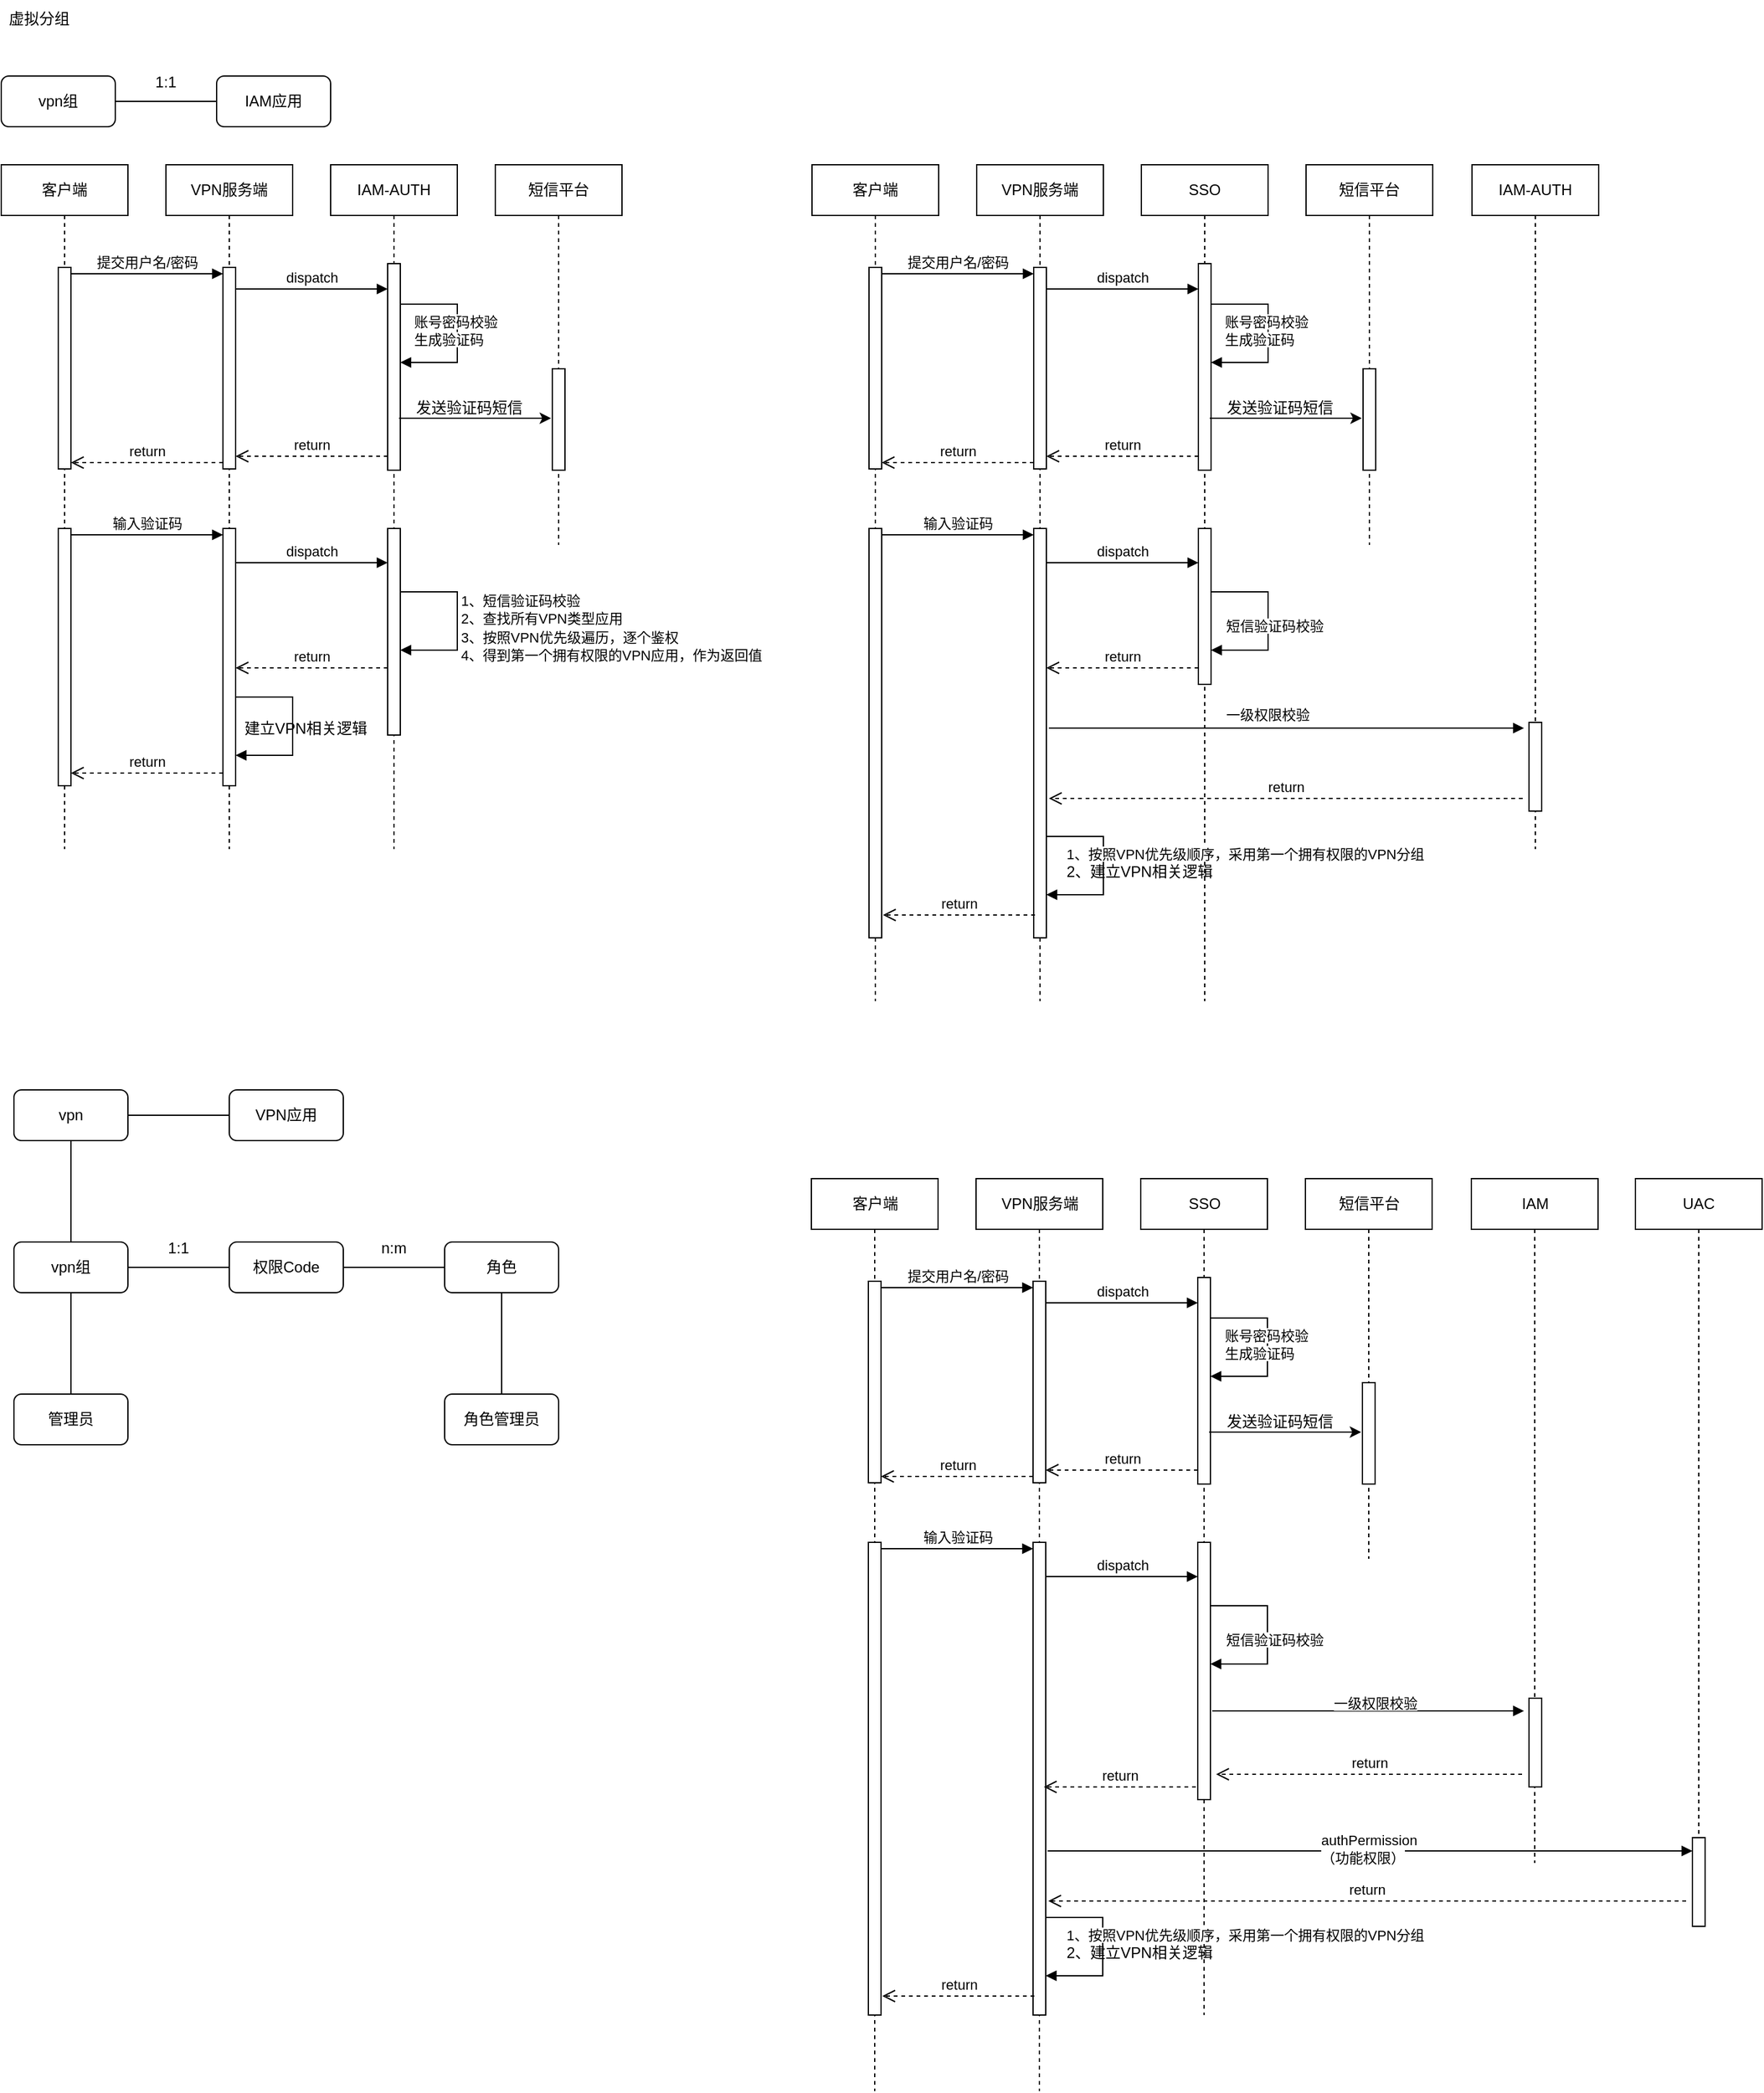 <mxfile version="24.8.9">
  <diagram name="Page-1" id="OuY2t-sL65_i3FM4xlRS">
    <mxGraphModel dx="1517" dy="2004" grid="1" gridSize="10" guides="1" tooltips="1" connect="1" arrows="1" fold="1" page="1" pageScale="1" pageWidth="827" pageHeight="1169" math="0" shadow="0">
      <root>
        <mxCell id="0" />
        <mxCell id="1" parent="0" />
        <mxCell id="-IJ2zPJmwYMM-XH0tkm4-10" value="" style="rounded=0;orthogonalLoop=1;jettySize=auto;html=1;endArrow=none;endFill=0;" edge="1" parent="1" source="-IJ2zPJmwYMM-XH0tkm4-8" target="-IJ2zPJmwYMM-XH0tkm4-9">
          <mxGeometry relative="1" as="geometry" />
        </mxCell>
        <mxCell id="-IJ2zPJmwYMM-XH0tkm4-235" value="" style="edgeStyle=orthogonalEdgeStyle;rounded=0;orthogonalLoop=1;jettySize=auto;html=1;endArrow=none;endFill=0;" edge="1" parent="1" source="-IJ2zPJmwYMM-XH0tkm4-8" target="-IJ2zPJmwYMM-XH0tkm4-234">
          <mxGeometry relative="1" as="geometry" />
        </mxCell>
        <mxCell id="-IJ2zPJmwYMM-XH0tkm4-250" value="" style="edgeStyle=orthogonalEdgeStyle;rounded=0;orthogonalLoop=1;jettySize=auto;html=1;endArrow=none;endFill=0;" edge="1" parent="1" source="-IJ2zPJmwYMM-XH0tkm4-8" target="-IJ2zPJmwYMM-XH0tkm4-249">
          <mxGeometry relative="1" as="geometry" />
        </mxCell>
        <mxCell id="-IJ2zPJmwYMM-XH0tkm4-8" value="vpn组" style="rounded=1;whiteSpace=wrap;html=1;" vertex="1" parent="1">
          <mxGeometry x="40" y="950" width="90" height="40" as="geometry" />
        </mxCell>
        <mxCell id="-IJ2zPJmwYMM-XH0tkm4-237" value="" style="edgeStyle=orthogonalEdgeStyle;rounded=0;orthogonalLoop=1;jettySize=auto;html=1;endArrow=none;endFill=0;" edge="1" parent="1" source="-IJ2zPJmwYMM-XH0tkm4-9" target="-IJ2zPJmwYMM-XH0tkm4-236">
          <mxGeometry relative="1" as="geometry" />
        </mxCell>
        <mxCell id="-IJ2zPJmwYMM-XH0tkm4-9" value="权限Code" style="rounded=1;whiteSpace=wrap;html=1;" vertex="1" parent="1">
          <mxGeometry x="210" y="950" width="90" height="40" as="geometry" />
        </mxCell>
        <mxCell id="-IJ2zPJmwYMM-XH0tkm4-49" value="客户端" style="shape=umlLifeline;perimeter=lifelinePerimeter;whiteSpace=wrap;html=1;container=1;dropTarget=0;collapsible=0;recursiveResize=0;outlineConnect=0;portConstraint=eastwest;newEdgeStyle={&quot;curved&quot;:0,&quot;rounded&quot;:0};" vertex="1" parent="1">
          <mxGeometry x="30" y="100" width="100" height="540" as="geometry" />
        </mxCell>
        <mxCell id="-IJ2zPJmwYMM-XH0tkm4-75" value="" style="html=1;points=[[0,0,0,0,5],[0,1,0,0,-5],[1,0,0,0,5],[1,1,0,0,-5]];perimeter=orthogonalPerimeter;outlineConnect=0;targetShapes=umlLifeline;portConstraint=eastwest;newEdgeStyle={&quot;curved&quot;:0,&quot;rounded&quot;:0};" vertex="1" parent="-IJ2zPJmwYMM-XH0tkm4-49">
          <mxGeometry x="45" y="81" width="10" height="159" as="geometry" />
        </mxCell>
        <mxCell id="-IJ2zPJmwYMM-XH0tkm4-101" value="" style="html=1;points=[[0,0,0,0,5],[0,1,0,0,-5],[1,0,0,0,5],[1,1,0,0,-5]];perimeter=orthogonalPerimeter;outlineConnect=0;targetShapes=umlLifeline;portConstraint=eastwest;newEdgeStyle={&quot;curved&quot;:0,&quot;rounded&quot;:0};" vertex="1" parent="-IJ2zPJmwYMM-XH0tkm4-49">
          <mxGeometry x="45" y="287" width="10" height="203" as="geometry" />
        </mxCell>
        <mxCell id="-IJ2zPJmwYMM-XH0tkm4-50" value="VPN服务端" style="shape=umlLifeline;perimeter=lifelinePerimeter;whiteSpace=wrap;html=1;container=1;dropTarget=0;collapsible=0;recursiveResize=0;outlineConnect=0;portConstraint=eastwest;newEdgeStyle={&quot;curved&quot;:0,&quot;rounded&quot;:0};" vertex="1" parent="1">
          <mxGeometry x="160" y="100" width="100" height="540" as="geometry" />
        </mxCell>
        <mxCell id="-IJ2zPJmwYMM-XH0tkm4-69" value="" style="html=1;points=[[0,0,0,0,5],[0,1,0,0,-5],[1,0,0,0,5],[1,1,0,0,-5]];perimeter=orthogonalPerimeter;outlineConnect=0;targetShapes=umlLifeline;portConstraint=eastwest;newEdgeStyle={&quot;curved&quot;:0,&quot;rounded&quot;:0};" vertex="1" parent="-IJ2zPJmwYMM-XH0tkm4-50">
          <mxGeometry x="45" y="81" width="10" height="159" as="geometry" />
        </mxCell>
        <mxCell id="-IJ2zPJmwYMM-XH0tkm4-102" value="" style="html=1;points=[[0,0,0,0,5],[0,1,0,0,-5],[1,0,0,0,5],[1,1,0,0,-5]];perimeter=orthogonalPerimeter;outlineConnect=0;targetShapes=umlLifeline;portConstraint=eastwest;newEdgeStyle={&quot;curved&quot;:0,&quot;rounded&quot;:0};" vertex="1" parent="-IJ2zPJmwYMM-XH0tkm4-50">
          <mxGeometry x="45" y="287" width="10" height="203" as="geometry" />
        </mxCell>
        <mxCell id="-IJ2zPJmwYMM-XH0tkm4-51" value="IAM-AUTH" style="shape=umlLifeline;perimeter=lifelinePerimeter;whiteSpace=wrap;html=1;container=1;dropTarget=0;collapsible=0;recursiveResize=0;outlineConnect=0;portConstraint=eastwest;newEdgeStyle={&quot;curved&quot;:0,&quot;rounded&quot;:0};" vertex="1" parent="1">
          <mxGeometry x="290" y="100" width="100" height="540" as="geometry" />
        </mxCell>
        <mxCell id="-IJ2zPJmwYMM-XH0tkm4-72" value="" style="html=1;points=[[0,0,0,0,5],[0,1,0,0,-5],[1,0,0,0,5],[1,1,0,0,-5]];perimeter=orthogonalPerimeter;outlineConnect=0;targetShapes=umlLifeline;portConstraint=eastwest;newEdgeStyle={&quot;curved&quot;:0,&quot;rounded&quot;:0};" vertex="1" parent="-IJ2zPJmwYMM-XH0tkm4-51">
          <mxGeometry x="45" y="81" width="10" height="80" as="geometry" />
        </mxCell>
        <mxCell id="-IJ2zPJmwYMM-XH0tkm4-95" value="" style="html=1;align=left;spacingLeft=2;endArrow=block;rounded=0;edgeStyle=orthogonalEdgeStyle;curved=0;rounded=0;" edge="1" target="-IJ2zPJmwYMM-XH0tkm4-72" parent="-IJ2zPJmwYMM-XH0tkm4-51" source="-IJ2zPJmwYMM-XH0tkm4-72">
          <mxGeometry relative="1" as="geometry">
            <mxPoint x="70" y="80" as="sourcePoint" />
            <Array as="points">
              <mxPoint x="100" y="110" />
              <mxPoint x="100" y="156" />
            </Array>
            <mxPoint x="75" y="110" as="targetPoint" />
          </mxGeometry>
        </mxCell>
        <mxCell id="-IJ2zPJmwYMM-XH0tkm4-97" value="" style="html=1;points=[[0,0,0,0,5],[0,1,0,0,-5],[1,0,0,0,5],[1,1,0,0,-5]];perimeter=orthogonalPerimeter;outlineConnect=0;targetShapes=umlLifeline;portConstraint=eastwest;newEdgeStyle={&quot;curved&quot;:0,&quot;rounded&quot;:0};" vertex="1" parent="-IJ2zPJmwYMM-XH0tkm4-51">
          <mxGeometry x="45" y="161" width="10" height="80" as="geometry" />
        </mxCell>
        <mxCell id="-IJ2zPJmwYMM-XH0tkm4-103" value="" style="html=1;points=[[0,0,0,0,5],[0,1,0,0,-5],[1,0,0,0,5],[1,1,0,0,-5]];perimeter=orthogonalPerimeter;outlineConnect=0;targetShapes=umlLifeline;portConstraint=eastwest;newEdgeStyle={&quot;curved&quot;:0,&quot;rounded&quot;:0};" vertex="1" parent="-IJ2zPJmwYMM-XH0tkm4-51">
          <mxGeometry x="45" y="287" width="10" height="80" as="geometry" />
        </mxCell>
        <mxCell id="-IJ2zPJmwYMM-XH0tkm4-105" value="" style="html=1;points=[[0,0,0,0,5],[0,1,0,0,-5],[1,0,0,0,5],[1,1,0,0,-5]];perimeter=orthogonalPerimeter;outlineConnect=0;targetShapes=umlLifeline;portConstraint=eastwest;newEdgeStyle={&quot;curved&quot;:0,&quot;rounded&quot;:0};" vertex="1" parent="-IJ2zPJmwYMM-XH0tkm4-51">
          <mxGeometry x="45" y="367" width="10" height="80" as="geometry" />
        </mxCell>
        <mxCell id="-IJ2zPJmwYMM-XH0tkm4-115" value="" style="html=1;points=[[0,0,0,0,5],[0,1,0,0,-5],[1,0,0,0,5],[1,1,0,0,-5]];perimeter=orthogonalPerimeter;outlineConnect=0;targetShapes=umlLifeline;portConstraint=eastwest;newEdgeStyle={&quot;curved&quot;:0,&quot;rounded&quot;:0};" vertex="1" parent="-IJ2zPJmwYMM-XH0tkm4-51">
          <mxGeometry x="45" y="287" width="10" height="163" as="geometry" />
        </mxCell>
        <mxCell id="-IJ2zPJmwYMM-XH0tkm4-116" value="" style="html=1;points=[[0,0,0,0,5],[0,1,0,0,-5],[1,0,0,0,5],[1,1,0,0,-5]];perimeter=orthogonalPerimeter;outlineConnect=0;targetShapes=umlLifeline;portConstraint=eastwest;newEdgeStyle={&quot;curved&quot;:0,&quot;rounded&quot;:0};" vertex="1" parent="-IJ2zPJmwYMM-XH0tkm4-51">
          <mxGeometry x="45" y="78" width="10" height="163" as="geometry" />
        </mxCell>
        <mxCell id="-IJ2zPJmwYMM-XH0tkm4-73" value="dispatch" style="html=1;verticalAlign=bottom;endArrow=block;curved=0;rounded=0;entryX=0;entryY=0;entryDx=0;entryDy=5;exitX=1;exitY=0;exitDx=0;exitDy=5;exitPerimeter=0;" edge="1" parent="1">
          <mxGeometry relative="1" as="geometry">
            <mxPoint x="215" y="198" as="sourcePoint" />
            <mxPoint x="335" y="198" as="targetPoint" />
          </mxGeometry>
        </mxCell>
        <mxCell id="-IJ2zPJmwYMM-XH0tkm4-74" value="return" style="html=1;verticalAlign=bottom;endArrow=open;dashed=1;endSize=8;curved=0;rounded=0;exitX=0;exitY=1;exitDx=0;exitDy=-5;" edge="1" parent="1">
          <mxGeometry relative="1" as="geometry">
            <mxPoint x="215" y="330" as="targetPoint" />
            <mxPoint x="335" y="330" as="sourcePoint" />
          </mxGeometry>
        </mxCell>
        <mxCell id="-IJ2zPJmwYMM-XH0tkm4-70" value="提交用户名/密码" style="html=1;verticalAlign=bottom;endArrow=block;curved=0;rounded=0;entryX=0;entryY=0;entryDx=0;entryDy=5;" edge="1" target="-IJ2zPJmwYMM-XH0tkm4-69" parent="1" source="-IJ2zPJmwYMM-XH0tkm4-75">
          <mxGeometry relative="1" as="geometry">
            <mxPoint x="140" y="186" as="sourcePoint" />
          </mxGeometry>
        </mxCell>
        <mxCell id="-IJ2zPJmwYMM-XH0tkm4-71" value="return" style="html=1;verticalAlign=bottom;endArrow=open;dashed=1;endSize=8;curved=0;rounded=0;exitX=0;exitY=1;exitDx=0;exitDy=-5;entryX=1;entryY=1;entryDx=0;entryDy=-5;entryPerimeter=0;" edge="1" source="-IJ2zPJmwYMM-XH0tkm4-69" parent="1" target="-IJ2zPJmwYMM-XH0tkm4-75">
          <mxGeometry relative="1" as="geometry">
            <mxPoint x="140" y="256" as="targetPoint" />
          </mxGeometry>
        </mxCell>
        <mxCell id="-IJ2zPJmwYMM-XH0tkm4-91" value="短信平台" style="shape=umlLifeline;perimeter=lifelinePerimeter;whiteSpace=wrap;html=1;container=1;dropTarget=0;collapsible=0;recursiveResize=0;outlineConnect=0;portConstraint=eastwest;newEdgeStyle={&quot;curved&quot;:0,&quot;rounded&quot;:0};" vertex="1" parent="1">
          <mxGeometry x="420" y="100" width="100" height="300" as="geometry" />
        </mxCell>
        <mxCell id="-IJ2zPJmwYMM-XH0tkm4-92" value="" style="html=1;points=[[0,0,0,0,5],[0,1,0,0,-5],[1,0,0,0,5],[1,1,0,0,-5]];perimeter=orthogonalPerimeter;outlineConnect=0;targetShapes=umlLifeline;portConstraint=eastwest;newEdgeStyle={&quot;curved&quot;:0,&quot;rounded&quot;:0};" vertex="1" parent="-IJ2zPJmwYMM-XH0tkm4-91">
          <mxGeometry x="45" y="161" width="10" height="80" as="geometry" />
        </mxCell>
        <mxCell id="-IJ2zPJmwYMM-XH0tkm4-96" value="&lt;span style=&quot;color: rgb(0, 0, 0); font-family: Helvetica; font-size: 11px; font-style: normal; font-variant-ligatures: normal; font-variant-caps: normal; font-weight: 400; letter-spacing: normal; orphans: 2; text-align: left; text-indent: 0px; text-transform: none; widows: 2; word-spacing: 0px; -webkit-text-stroke-width: 0px; white-space: nowrap; background-color: rgb(255, 255, 255); text-decoration-thickness: initial; text-decoration-style: initial; text-decoration-color: initial; display: inline !important; float: none;&quot;&gt;账号密码校验&lt;br&gt;生成验证码&lt;/span&gt;" style="text;whiteSpace=wrap;html=1;" vertex="1" parent="1">
          <mxGeometry x="354" y="210" width="100" height="40" as="geometry" />
        </mxCell>
        <mxCell id="-IJ2zPJmwYMM-XH0tkm4-98" style="edgeStyle=orthogonalEdgeStyle;rounded=0;orthogonalLoop=1;jettySize=auto;html=1;curved=0;" edge="1" parent="1">
          <mxGeometry relative="1" as="geometry">
            <mxPoint x="344" y="300" as="sourcePoint" />
            <mxPoint x="464" y="300" as="targetPoint" />
          </mxGeometry>
        </mxCell>
        <mxCell id="-IJ2zPJmwYMM-XH0tkm4-99" value="发送验证码短信" style="text;html=1;align=center;verticalAlign=middle;resizable=0;points=[];autosize=1;strokeColor=none;fillColor=none;" vertex="1" parent="1">
          <mxGeometry x="344" y="277" width="110" height="30" as="geometry" />
        </mxCell>
        <mxCell id="-IJ2zPJmwYMM-XH0tkm4-106" value="dispatch" style="html=1;verticalAlign=bottom;endArrow=block;curved=0;rounded=0;entryX=0;entryY=0;entryDx=0;entryDy=5;exitX=1;exitY=0;exitDx=0;exitDy=5;exitPerimeter=0;" edge="1" parent="1">
          <mxGeometry relative="1" as="geometry">
            <mxPoint x="215" y="414" as="sourcePoint" />
            <mxPoint x="335" y="414" as="targetPoint" />
          </mxGeometry>
        </mxCell>
        <mxCell id="-IJ2zPJmwYMM-XH0tkm4-107" value="return" style="html=1;verticalAlign=bottom;endArrow=open;dashed=1;endSize=8;curved=0;rounded=0;exitX=0;exitY=1;exitDx=0;exitDy=-5;" edge="1" parent="1">
          <mxGeometry relative="1" as="geometry">
            <mxPoint x="215" y="497" as="targetPoint" />
            <mxPoint x="335" y="497" as="sourcePoint" />
          </mxGeometry>
        </mxCell>
        <mxCell id="-IJ2zPJmwYMM-XH0tkm4-108" value="输入验证码" style="html=1;verticalAlign=bottom;endArrow=block;curved=0;rounded=0;entryX=0;entryY=0;entryDx=0;entryDy=5;" edge="1" parent="1" source="-IJ2zPJmwYMM-XH0tkm4-101" target="-IJ2zPJmwYMM-XH0tkm4-102">
          <mxGeometry relative="1" as="geometry">
            <mxPoint x="145" y="402" as="sourcePoint" />
            <mxPoint as="offset" />
          </mxGeometry>
        </mxCell>
        <mxCell id="-IJ2zPJmwYMM-XH0tkm4-109" value="return" style="html=1;verticalAlign=bottom;endArrow=open;dashed=1;endSize=8;curved=0;rounded=0;exitX=0;exitY=1;exitDx=0;exitDy=-5;entryX=1;entryY=1;entryDx=0;entryDy=-5;entryPerimeter=0;" edge="1" parent="1">
          <mxGeometry relative="1" as="geometry">
            <mxPoint x="85" y="580" as="targetPoint" />
            <mxPoint x="205" y="580.0" as="sourcePoint" />
          </mxGeometry>
        </mxCell>
        <mxCell id="-IJ2zPJmwYMM-XH0tkm4-110" value="" style="html=1;align=left;spacingLeft=2;endArrow=block;rounded=0;edgeStyle=orthogonalEdgeStyle;curved=0;rounded=0;" edge="1" parent="1">
          <mxGeometry relative="1" as="geometry">
            <mxPoint x="345" y="437" as="sourcePoint" />
            <Array as="points">
              <mxPoint x="390" y="437" />
              <mxPoint x="390" y="483" />
            </Array>
            <mxPoint x="345" y="483" as="targetPoint" />
          </mxGeometry>
        </mxCell>
        <mxCell id="-IJ2zPJmwYMM-XH0tkm4-111" value="&lt;span style=&quot;font-size: 11px; text-wrap-mode: nowrap; background-color: rgb(255, 255, 255);&quot;&gt;1、短信验证码校验&lt;br&gt;2、查找所有VPN类型应用&lt;br&gt;3、按照VPN优先级遍历，逐个鉴权&lt;br&gt;4、得到第一个拥有权限的VPN应用，作为返回值&lt;/span&gt;" style="text;whiteSpace=wrap;html=1;" vertex="1" parent="1">
          <mxGeometry x="391" y="430" width="249" height="70" as="geometry" />
        </mxCell>
        <mxCell id="-IJ2zPJmwYMM-XH0tkm4-112" value="" style="html=1;align=left;spacingLeft=2;endArrow=block;rounded=0;edgeStyle=orthogonalEdgeStyle;curved=0;rounded=0;" edge="1" parent="1">
          <mxGeometry relative="1" as="geometry">
            <mxPoint x="215" y="520" as="sourcePoint" />
            <Array as="points">
              <mxPoint x="260" y="520" />
              <mxPoint x="260" y="566" />
            </Array>
            <mxPoint x="215" y="566" as="targetPoint" />
          </mxGeometry>
        </mxCell>
        <mxCell id="-IJ2zPJmwYMM-XH0tkm4-113" value="建立VPN相关逻辑" style="text;html=1;align=center;verticalAlign=middle;resizable=0;points=[];autosize=1;strokeColor=none;fillColor=none;" vertex="1" parent="1">
          <mxGeometry x="210" y="530" width="120" height="30" as="geometry" />
        </mxCell>
        <mxCell id="-IJ2zPJmwYMM-XH0tkm4-121" value="" style="edgeStyle=orthogonalEdgeStyle;rounded=0;orthogonalLoop=1;jettySize=auto;html=1;endArrow=none;endFill=0;" edge="1" parent="1" source="-IJ2zPJmwYMM-XH0tkm4-119" target="-IJ2zPJmwYMM-XH0tkm4-120">
          <mxGeometry relative="1" as="geometry" />
        </mxCell>
        <mxCell id="-IJ2zPJmwYMM-XH0tkm4-119" value="vpn组" style="rounded=1;whiteSpace=wrap;html=1;" vertex="1" parent="1">
          <mxGeometry x="30" y="30" width="90" height="40" as="geometry" />
        </mxCell>
        <mxCell id="-IJ2zPJmwYMM-XH0tkm4-120" value="IAM应用" style="rounded=1;whiteSpace=wrap;html=1;" vertex="1" parent="1">
          <mxGeometry x="200" y="30" width="90" height="40" as="geometry" />
        </mxCell>
        <mxCell id="-IJ2zPJmwYMM-XH0tkm4-122" value="1:1" style="text;html=1;align=center;verticalAlign=middle;whiteSpace=wrap;rounded=0;" vertex="1" parent="1">
          <mxGeometry x="130" y="20" width="60" height="30" as="geometry" />
        </mxCell>
        <mxCell id="-IJ2zPJmwYMM-XH0tkm4-154" value="客户端" style="shape=umlLifeline;perimeter=lifelinePerimeter;whiteSpace=wrap;html=1;container=1;dropTarget=0;collapsible=0;recursiveResize=0;outlineConnect=0;portConstraint=eastwest;newEdgeStyle={&quot;curved&quot;:0,&quot;rounded&quot;:0};" vertex="1" parent="1">
          <mxGeometry x="670" y="100" width="100" height="660" as="geometry" />
        </mxCell>
        <mxCell id="-IJ2zPJmwYMM-XH0tkm4-155" value="" style="html=1;points=[[0,0,0,0,5],[0,1,0,0,-5],[1,0,0,0,5],[1,1,0,0,-5]];perimeter=orthogonalPerimeter;outlineConnect=0;targetShapes=umlLifeline;portConstraint=eastwest;newEdgeStyle={&quot;curved&quot;:0,&quot;rounded&quot;:0};" vertex="1" parent="-IJ2zPJmwYMM-XH0tkm4-154">
          <mxGeometry x="45" y="81" width="10" height="159" as="geometry" />
        </mxCell>
        <mxCell id="-IJ2zPJmwYMM-XH0tkm4-156" value="" style="html=1;points=[[0,0,0,0,5],[0,1,0,0,-5],[1,0,0,0,5],[1,1,0,0,-5]];perimeter=orthogonalPerimeter;outlineConnect=0;targetShapes=umlLifeline;portConstraint=eastwest;newEdgeStyle={&quot;curved&quot;:0,&quot;rounded&quot;:0};" vertex="1" parent="-IJ2zPJmwYMM-XH0tkm4-154">
          <mxGeometry x="45" y="287" width="10" height="323" as="geometry" />
        </mxCell>
        <mxCell id="-IJ2zPJmwYMM-XH0tkm4-157" value="VPN服务端" style="shape=umlLifeline;perimeter=lifelinePerimeter;whiteSpace=wrap;html=1;container=1;dropTarget=0;collapsible=0;recursiveResize=0;outlineConnect=0;portConstraint=eastwest;newEdgeStyle={&quot;curved&quot;:0,&quot;rounded&quot;:0};" vertex="1" parent="1">
          <mxGeometry x="800" y="100" width="100" height="660" as="geometry" />
        </mxCell>
        <mxCell id="-IJ2zPJmwYMM-XH0tkm4-158" value="" style="html=1;points=[[0,0,0,0,5],[0,1,0,0,-5],[1,0,0,0,5],[1,1,0,0,-5]];perimeter=orthogonalPerimeter;outlineConnect=0;targetShapes=umlLifeline;portConstraint=eastwest;newEdgeStyle={&quot;curved&quot;:0,&quot;rounded&quot;:0};" vertex="1" parent="-IJ2zPJmwYMM-XH0tkm4-157">
          <mxGeometry x="45" y="81" width="10" height="159" as="geometry" />
        </mxCell>
        <mxCell id="-IJ2zPJmwYMM-XH0tkm4-159" value="" style="html=1;points=[[0,0,0,0,5],[0,1,0,0,-5],[1,0,0,0,5],[1,1,0,0,-5]];perimeter=orthogonalPerimeter;outlineConnect=0;targetShapes=umlLifeline;portConstraint=eastwest;newEdgeStyle={&quot;curved&quot;:0,&quot;rounded&quot;:0};" vertex="1" parent="-IJ2zPJmwYMM-XH0tkm4-157">
          <mxGeometry x="45" y="287" width="10" height="323" as="geometry" />
        </mxCell>
        <mxCell id="-IJ2zPJmwYMM-XH0tkm4-160" value="SSO" style="shape=umlLifeline;perimeter=lifelinePerimeter;whiteSpace=wrap;html=1;container=1;dropTarget=0;collapsible=0;recursiveResize=0;outlineConnect=0;portConstraint=eastwest;newEdgeStyle={&quot;curved&quot;:0,&quot;rounded&quot;:0};" vertex="1" parent="1">
          <mxGeometry x="930" y="100" width="100" height="660" as="geometry" />
        </mxCell>
        <mxCell id="-IJ2zPJmwYMM-XH0tkm4-161" value="" style="html=1;points=[[0,0,0,0,5],[0,1,0,0,-5],[1,0,0,0,5],[1,1,0,0,-5]];perimeter=orthogonalPerimeter;outlineConnect=0;targetShapes=umlLifeline;portConstraint=eastwest;newEdgeStyle={&quot;curved&quot;:0,&quot;rounded&quot;:0};" vertex="1" parent="-IJ2zPJmwYMM-XH0tkm4-160">
          <mxGeometry x="45" y="81" width="10" height="80" as="geometry" />
        </mxCell>
        <mxCell id="-IJ2zPJmwYMM-XH0tkm4-162" value="" style="html=1;align=left;spacingLeft=2;endArrow=block;rounded=0;edgeStyle=orthogonalEdgeStyle;curved=0;rounded=0;" edge="1" parent="-IJ2zPJmwYMM-XH0tkm4-160" source="-IJ2zPJmwYMM-XH0tkm4-161" target="-IJ2zPJmwYMM-XH0tkm4-161">
          <mxGeometry relative="1" as="geometry">
            <mxPoint x="70" y="80" as="sourcePoint" />
            <Array as="points">
              <mxPoint x="100" y="110" />
              <mxPoint x="100" y="156" />
            </Array>
            <mxPoint x="75" y="110" as="targetPoint" />
          </mxGeometry>
        </mxCell>
        <mxCell id="-IJ2zPJmwYMM-XH0tkm4-163" value="" style="html=1;points=[[0,0,0,0,5],[0,1,0,0,-5],[1,0,0,0,5],[1,1,0,0,-5]];perimeter=orthogonalPerimeter;outlineConnect=0;targetShapes=umlLifeline;portConstraint=eastwest;newEdgeStyle={&quot;curved&quot;:0,&quot;rounded&quot;:0};" vertex="1" parent="-IJ2zPJmwYMM-XH0tkm4-160">
          <mxGeometry x="45" y="161" width="10" height="80" as="geometry" />
        </mxCell>
        <mxCell id="-IJ2zPJmwYMM-XH0tkm4-164" value="" style="html=1;points=[[0,0,0,0,5],[0,1,0,0,-5],[1,0,0,0,5],[1,1,0,0,-5]];perimeter=orthogonalPerimeter;outlineConnect=0;targetShapes=umlLifeline;portConstraint=eastwest;newEdgeStyle={&quot;curved&quot;:0,&quot;rounded&quot;:0};" vertex="1" parent="-IJ2zPJmwYMM-XH0tkm4-160">
          <mxGeometry x="45" y="287" width="10" height="80" as="geometry" />
        </mxCell>
        <mxCell id="-IJ2zPJmwYMM-XH0tkm4-166" value="" style="html=1;points=[[0,0,0,0,5],[0,1,0,0,-5],[1,0,0,0,5],[1,1,0,0,-5]];perimeter=orthogonalPerimeter;outlineConnect=0;targetShapes=umlLifeline;portConstraint=eastwest;newEdgeStyle={&quot;curved&quot;:0,&quot;rounded&quot;:0};" vertex="1" parent="-IJ2zPJmwYMM-XH0tkm4-160">
          <mxGeometry x="45" y="287" width="10" height="123" as="geometry" />
        </mxCell>
        <mxCell id="-IJ2zPJmwYMM-XH0tkm4-167" value="" style="html=1;points=[[0,0,0,0,5],[0,1,0,0,-5],[1,0,0,0,5],[1,1,0,0,-5]];perimeter=orthogonalPerimeter;outlineConnect=0;targetShapes=umlLifeline;portConstraint=eastwest;newEdgeStyle={&quot;curved&quot;:0,&quot;rounded&quot;:0};" vertex="1" parent="-IJ2zPJmwYMM-XH0tkm4-160">
          <mxGeometry x="45" y="78" width="10" height="163" as="geometry" />
        </mxCell>
        <mxCell id="-IJ2zPJmwYMM-XH0tkm4-168" value="dispatch" style="html=1;verticalAlign=bottom;endArrow=block;curved=0;rounded=0;entryX=0;entryY=0;entryDx=0;entryDy=5;exitX=1;exitY=0;exitDx=0;exitDy=5;exitPerimeter=0;" edge="1" parent="1">
          <mxGeometry relative="1" as="geometry">
            <mxPoint x="855" y="198" as="sourcePoint" />
            <mxPoint x="975" y="198" as="targetPoint" />
          </mxGeometry>
        </mxCell>
        <mxCell id="-IJ2zPJmwYMM-XH0tkm4-169" value="return" style="html=1;verticalAlign=bottom;endArrow=open;dashed=1;endSize=8;curved=0;rounded=0;exitX=0;exitY=1;exitDx=0;exitDy=-5;" edge="1" parent="1">
          <mxGeometry relative="1" as="geometry">
            <mxPoint x="855" y="330" as="targetPoint" />
            <mxPoint x="975" y="330" as="sourcePoint" />
          </mxGeometry>
        </mxCell>
        <mxCell id="-IJ2zPJmwYMM-XH0tkm4-170" value="提交用户名/密码" style="html=1;verticalAlign=bottom;endArrow=block;curved=0;rounded=0;entryX=0;entryY=0;entryDx=0;entryDy=5;" edge="1" parent="1" source="-IJ2zPJmwYMM-XH0tkm4-155" target="-IJ2zPJmwYMM-XH0tkm4-158">
          <mxGeometry relative="1" as="geometry">
            <mxPoint x="780" y="186" as="sourcePoint" />
          </mxGeometry>
        </mxCell>
        <mxCell id="-IJ2zPJmwYMM-XH0tkm4-171" value="return" style="html=1;verticalAlign=bottom;endArrow=open;dashed=1;endSize=8;curved=0;rounded=0;exitX=0;exitY=1;exitDx=0;exitDy=-5;entryX=1;entryY=1;entryDx=0;entryDy=-5;entryPerimeter=0;" edge="1" parent="1" source="-IJ2zPJmwYMM-XH0tkm4-158" target="-IJ2zPJmwYMM-XH0tkm4-155">
          <mxGeometry relative="1" as="geometry">
            <mxPoint x="780" y="256" as="targetPoint" />
          </mxGeometry>
        </mxCell>
        <mxCell id="-IJ2zPJmwYMM-XH0tkm4-172" value="短信平台" style="shape=umlLifeline;perimeter=lifelinePerimeter;whiteSpace=wrap;html=1;container=1;dropTarget=0;collapsible=0;recursiveResize=0;outlineConnect=0;portConstraint=eastwest;newEdgeStyle={&quot;curved&quot;:0,&quot;rounded&quot;:0};" vertex="1" parent="1">
          <mxGeometry x="1060" y="100" width="100" height="300" as="geometry" />
        </mxCell>
        <mxCell id="-IJ2zPJmwYMM-XH0tkm4-173" value="" style="html=1;points=[[0,0,0,0,5],[0,1,0,0,-5],[1,0,0,0,5],[1,1,0,0,-5]];perimeter=orthogonalPerimeter;outlineConnect=0;targetShapes=umlLifeline;portConstraint=eastwest;newEdgeStyle={&quot;curved&quot;:0,&quot;rounded&quot;:0};" vertex="1" parent="-IJ2zPJmwYMM-XH0tkm4-172">
          <mxGeometry x="45" y="161" width="10" height="80" as="geometry" />
        </mxCell>
        <mxCell id="-IJ2zPJmwYMM-XH0tkm4-174" value="&lt;span style=&quot;color: rgb(0, 0, 0); font-family: Helvetica; font-size: 11px; font-style: normal; font-variant-ligatures: normal; font-variant-caps: normal; font-weight: 400; letter-spacing: normal; orphans: 2; text-align: left; text-indent: 0px; text-transform: none; widows: 2; word-spacing: 0px; -webkit-text-stroke-width: 0px; white-space: nowrap; background-color: rgb(255, 255, 255); text-decoration-thickness: initial; text-decoration-style: initial; text-decoration-color: initial; display: inline !important; float: none;&quot;&gt;账号密码校验&lt;br&gt;生成验证码&lt;/span&gt;" style="text;whiteSpace=wrap;html=1;" vertex="1" parent="1">
          <mxGeometry x="994" y="210" width="100" height="40" as="geometry" />
        </mxCell>
        <mxCell id="-IJ2zPJmwYMM-XH0tkm4-175" style="edgeStyle=orthogonalEdgeStyle;rounded=0;orthogonalLoop=1;jettySize=auto;html=1;curved=0;" edge="1" parent="1">
          <mxGeometry relative="1" as="geometry">
            <mxPoint x="984" y="300" as="sourcePoint" />
            <mxPoint x="1104" y="300" as="targetPoint" />
          </mxGeometry>
        </mxCell>
        <mxCell id="-IJ2zPJmwYMM-XH0tkm4-176" value="发送验证码短信" style="text;html=1;align=center;verticalAlign=middle;resizable=0;points=[];autosize=1;strokeColor=none;fillColor=none;" vertex="1" parent="1">
          <mxGeometry x="984" y="277" width="110" height="30" as="geometry" />
        </mxCell>
        <mxCell id="-IJ2zPJmwYMM-XH0tkm4-177" value="dispatch" style="html=1;verticalAlign=bottom;endArrow=block;curved=0;rounded=0;entryX=0;entryY=0;entryDx=0;entryDy=5;exitX=1;exitY=0;exitDx=0;exitDy=5;exitPerimeter=0;" edge="1" parent="1">
          <mxGeometry relative="1" as="geometry">
            <mxPoint x="855" y="414" as="sourcePoint" />
            <mxPoint x="975" y="414" as="targetPoint" />
          </mxGeometry>
        </mxCell>
        <mxCell id="-IJ2zPJmwYMM-XH0tkm4-178" value="return" style="html=1;verticalAlign=bottom;endArrow=open;dashed=1;endSize=8;curved=0;rounded=0;exitX=0;exitY=1;exitDx=0;exitDy=-5;" edge="1" parent="1">
          <mxGeometry relative="1" as="geometry">
            <mxPoint x="855" y="497" as="targetPoint" />
            <mxPoint x="975" y="497" as="sourcePoint" />
          </mxGeometry>
        </mxCell>
        <mxCell id="-IJ2zPJmwYMM-XH0tkm4-179" value="输入验证码" style="html=1;verticalAlign=bottom;endArrow=block;curved=0;rounded=0;entryX=0;entryY=0;entryDx=0;entryDy=5;" edge="1" parent="1" source="-IJ2zPJmwYMM-XH0tkm4-156" target="-IJ2zPJmwYMM-XH0tkm4-159">
          <mxGeometry relative="1" as="geometry">
            <mxPoint x="785" y="402" as="sourcePoint" />
            <mxPoint as="offset" />
          </mxGeometry>
        </mxCell>
        <mxCell id="-IJ2zPJmwYMM-XH0tkm4-180" value="return" style="html=1;verticalAlign=bottom;endArrow=open;dashed=1;endSize=8;curved=0;rounded=0;exitX=0;exitY=1;exitDx=0;exitDy=-5;entryX=1;entryY=1;entryDx=0;entryDy=-5;entryPerimeter=0;" edge="1" parent="1">
          <mxGeometry relative="1" as="geometry">
            <mxPoint x="726" y="692" as="targetPoint" />
            <mxPoint x="846" y="692.0" as="sourcePoint" />
          </mxGeometry>
        </mxCell>
        <mxCell id="-IJ2zPJmwYMM-XH0tkm4-181" value="" style="html=1;align=left;spacingLeft=2;endArrow=block;rounded=0;edgeStyle=orthogonalEdgeStyle;curved=0;rounded=0;" edge="1" parent="1">
          <mxGeometry relative="1" as="geometry">
            <mxPoint x="985" y="437" as="sourcePoint" />
            <Array as="points">
              <mxPoint x="1030" y="437" />
              <mxPoint x="1030" y="483" />
            </Array>
            <mxPoint x="985" y="483" as="targetPoint" />
          </mxGeometry>
        </mxCell>
        <mxCell id="-IJ2zPJmwYMM-XH0tkm4-182" value="&lt;span style=&quot;font-size: 11px; text-wrap-mode: nowrap; background-color: rgb(255, 255, 255);&quot;&gt;短信验证码校验&lt;/span&gt;" style="text;whiteSpace=wrap;html=1;" vertex="1" parent="1">
          <mxGeometry x="995" y="450" width="99" height="40" as="geometry" />
        </mxCell>
        <mxCell id="-IJ2zPJmwYMM-XH0tkm4-183" value="" style="html=1;align=left;spacingLeft=2;endArrow=block;rounded=0;edgeStyle=orthogonalEdgeStyle;curved=0;rounded=0;" edge="1" parent="1">
          <mxGeometry relative="1" as="geometry">
            <mxPoint x="857" y="544.5" as="sourcePoint" />
            <Array as="points">
              <mxPoint x="1082" y="544.5" />
              <mxPoint x="1082" y="544.5" />
            </Array>
            <mxPoint x="1232" y="544.5" as="targetPoint" />
          </mxGeometry>
        </mxCell>
        <mxCell id="-IJ2zPJmwYMM-XH0tkm4-185" value="虚拟分组" style="text;html=1;align=center;verticalAlign=middle;whiteSpace=wrap;rounded=0;" vertex="1" parent="1">
          <mxGeometry x="30" y="-30" width="60" height="30" as="geometry" />
        </mxCell>
        <mxCell id="-IJ2zPJmwYMM-XH0tkm4-186" value="IAM-AUTH" style="shape=umlLifeline;perimeter=lifelinePerimeter;whiteSpace=wrap;html=1;container=1;dropTarget=0;collapsible=0;recursiveResize=0;outlineConnect=0;portConstraint=eastwest;newEdgeStyle={&quot;curved&quot;:0,&quot;rounded&quot;:0};" vertex="1" parent="1">
          <mxGeometry x="1191" y="100" width="100" height="540" as="geometry" />
        </mxCell>
        <mxCell id="-IJ2zPJmwYMM-XH0tkm4-190" value="" style="html=1;points=[[0,0,0,0,5],[0,1,0,0,-5],[1,0,0,0,5],[1,1,0,0,-5]];perimeter=orthogonalPerimeter;outlineConnect=0;targetShapes=umlLifeline;portConstraint=eastwest;newEdgeStyle={&quot;curved&quot;:0,&quot;rounded&quot;:0};" vertex="1" parent="-IJ2zPJmwYMM-XH0tkm4-186">
          <mxGeometry x="45" y="440" width="10" height="70" as="geometry" />
        </mxCell>
        <mxCell id="-IJ2zPJmwYMM-XH0tkm4-194" value="return" style="html=1;verticalAlign=bottom;endArrow=open;dashed=1;endSize=8;curved=0;rounded=0;" edge="1" parent="1">
          <mxGeometry relative="1" as="geometry">
            <mxPoint x="857" y="600" as="targetPoint" />
            <mxPoint x="1231" y="600" as="sourcePoint" />
          </mxGeometry>
        </mxCell>
        <mxCell id="-IJ2zPJmwYMM-XH0tkm4-195" value="&lt;span style=&quot;font-size: 11px; text-wrap-mode: nowrap; background-color: rgb(255, 255, 255);&quot;&gt;一级权限校验&lt;/span&gt;" style="text;whiteSpace=wrap;html=1;" vertex="1" parent="1">
          <mxGeometry x="995" y="520" width="99" height="40" as="geometry" />
        </mxCell>
        <mxCell id="-IJ2zPJmwYMM-XH0tkm4-196" value="" style="html=1;align=left;spacingLeft=2;endArrow=block;rounded=0;edgeStyle=orthogonalEdgeStyle;curved=0;rounded=0;" edge="1" parent="1">
          <mxGeometry relative="1" as="geometry">
            <mxPoint x="855" y="630" as="sourcePoint" />
            <Array as="points">
              <mxPoint x="900" y="630" />
              <mxPoint x="900" y="676" />
            </Array>
            <mxPoint x="855" y="676" as="targetPoint" />
          </mxGeometry>
        </mxCell>
        <mxCell id="-IJ2zPJmwYMM-XH0tkm4-197" value="&lt;span style=&quot;color: rgb(0, 0, 0); font-family: Helvetica; font-size: 11px; font-style: normal; font-variant-ligatures: normal; font-variant-caps: normal; font-weight: 400; letter-spacing: normal; orphans: 2; text-align: left; text-indent: 0px; text-transform: none; widows: 2; word-spacing: 0px; -webkit-text-stroke-width: 0px; white-space: nowrap; background-color: rgb(255, 255, 255); text-decoration-thickness: initial; text-decoration-style: initial; text-decoration-color: initial; display: inline !important; float: none;&quot;&gt;1、按照VPN优先级顺序，采用&lt;/span&gt;&lt;span style=&quot;font-size: 11px; text-wrap-mode: nowrap; background-color: rgb(255, 255, 255);&quot;&gt;第一个拥有权限的VPN分组&lt;br&gt;&lt;/span&gt;&lt;span style=&quot;text-align: center; text-wrap-mode: nowrap;&quot;&gt;2、建立VPN相关逻辑&lt;/span&gt;&lt;span style=&quot;font-size: 11px; text-wrap-mode: nowrap; background-color: rgb(255, 255, 255);&quot;&gt;&lt;/span&gt;" style="text;whiteSpace=wrap;html=1;" vertex="1" parent="1">
          <mxGeometry x="869" y="630" width="291" height="40" as="geometry" />
        </mxCell>
        <mxCell id="-IJ2zPJmwYMM-XH0tkm4-198" value="客户端" style="shape=umlLifeline;perimeter=lifelinePerimeter;whiteSpace=wrap;html=1;container=1;dropTarget=0;collapsible=0;recursiveResize=0;outlineConnect=0;portConstraint=eastwest;newEdgeStyle={&quot;curved&quot;:0,&quot;rounded&quot;:0};" vertex="1" parent="1">
          <mxGeometry x="669.5" y="900" width="100" height="720" as="geometry" />
        </mxCell>
        <mxCell id="-IJ2zPJmwYMM-XH0tkm4-199" value="" style="html=1;points=[[0,0,0,0,5],[0,1,0,0,-5],[1,0,0,0,5],[1,1,0,0,-5]];perimeter=orthogonalPerimeter;outlineConnect=0;targetShapes=umlLifeline;portConstraint=eastwest;newEdgeStyle={&quot;curved&quot;:0,&quot;rounded&quot;:0};" vertex="1" parent="-IJ2zPJmwYMM-XH0tkm4-198">
          <mxGeometry x="45" y="81" width="10" height="159" as="geometry" />
        </mxCell>
        <mxCell id="-IJ2zPJmwYMM-XH0tkm4-200" value="" style="html=1;points=[[0,0,0,0,5],[0,1,0,0,-5],[1,0,0,0,5],[1,1,0,0,-5]];perimeter=orthogonalPerimeter;outlineConnect=0;targetShapes=umlLifeline;portConstraint=eastwest;newEdgeStyle={&quot;curved&quot;:0,&quot;rounded&quot;:0};" vertex="1" parent="-IJ2zPJmwYMM-XH0tkm4-198">
          <mxGeometry x="45" y="287" width="10" height="373" as="geometry" />
        </mxCell>
        <mxCell id="-IJ2zPJmwYMM-XH0tkm4-201" value="VPN服务端" style="shape=umlLifeline;perimeter=lifelinePerimeter;whiteSpace=wrap;html=1;container=1;dropTarget=0;collapsible=0;recursiveResize=0;outlineConnect=0;portConstraint=eastwest;newEdgeStyle={&quot;curved&quot;:0,&quot;rounded&quot;:0};" vertex="1" parent="1">
          <mxGeometry x="799.5" y="900" width="100" height="720" as="geometry" />
        </mxCell>
        <mxCell id="-IJ2zPJmwYMM-XH0tkm4-202" value="" style="html=1;points=[[0,0,0,0,5],[0,1,0,0,-5],[1,0,0,0,5],[1,1,0,0,-5]];perimeter=orthogonalPerimeter;outlineConnect=0;targetShapes=umlLifeline;portConstraint=eastwest;newEdgeStyle={&quot;curved&quot;:0,&quot;rounded&quot;:0};" vertex="1" parent="-IJ2zPJmwYMM-XH0tkm4-201">
          <mxGeometry x="45" y="81" width="10" height="159" as="geometry" />
        </mxCell>
        <mxCell id="-IJ2zPJmwYMM-XH0tkm4-203" value="" style="html=1;points=[[0,0,0,0,5],[0,1,0,0,-5],[1,0,0,0,5],[1,1,0,0,-5]];perimeter=orthogonalPerimeter;outlineConnect=0;targetShapes=umlLifeline;portConstraint=eastwest;newEdgeStyle={&quot;curved&quot;:0,&quot;rounded&quot;:0};" vertex="1" parent="-IJ2zPJmwYMM-XH0tkm4-201">
          <mxGeometry x="45" y="287" width="10" height="373" as="geometry" />
        </mxCell>
        <mxCell id="-IJ2zPJmwYMM-XH0tkm4-204" value="SSO" style="shape=umlLifeline;perimeter=lifelinePerimeter;whiteSpace=wrap;html=1;container=1;dropTarget=0;collapsible=0;recursiveResize=0;outlineConnect=0;portConstraint=eastwest;newEdgeStyle={&quot;curved&quot;:0,&quot;rounded&quot;:0};" vertex="1" parent="1">
          <mxGeometry x="929.5" y="900" width="100" height="660" as="geometry" />
        </mxCell>
        <mxCell id="-IJ2zPJmwYMM-XH0tkm4-205" value="" style="html=1;points=[[0,0,0,0,5],[0,1,0,0,-5],[1,0,0,0,5],[1,1,0,0,-5]];perimeter=orthogonalPerimeter;outlineConnect=0;targetShapes=umlLifeline;portConstraint=eastwest;newEdgeStyle={&quot;curved&quot;:0,&quot;rounded&quot;:0};" vertex="1" parent="-IJ2zPJmwYMM-XH0tkm4-204">
          <mxGeometry x="45" y="81" width="10" height="80" as="geometry" />
        </mxCell>
        <mxCell id="-IJ2zPJmwYMM-XH0tkm4-206" value="" style="html=1;align=left;spacingLeft=2;endArrow=block;rounded=0;edgeStyle=orthogonalEdgeStyle;curved=0;rounded=0;" edge="1" parent="-IJ2zPJmwYMM-XH0tkm4-204" source="-IJ2zPJmwYMM-XH0tkm4-205" target="-IJ2zPJmwYMM-XH0tkm4-205">
          <mxGeometry relative="1" as="geometry">
            <mxPoint x="70" y="80" as="sourcePoint" />
            <Array as="points">
              <mxPoint x="100" y="110" />
              <mxPoint x="100" y="156" />
            </Array>
            <mxPoint x="75" y="110" as="targetPoint" />
          </mxGeometry>
        </mxCell>
        <mxCell id="-IJ2zPJmwYMM-XH0tkm4-207" value="" style="html=1;points=[[0,0,0,0,5],[0,1,0,0,-5],[1,0,0,0,5],[1,1,0,0,-5]];perimeter=orthogonalPerimeter;outlineConnect=0;targetShapes=umlLifeline;portConstraint=eastwest;newEdgeStyle={&quot;curved&quot;:0,&quot;rounded&quot;:0};" vertex="1" parent="-IJ2zPJmwYMM-XH0tkm4-204">
          <mxGeometry x="45" y="161" width="10" height="80" as="geometry" />
        </mxCell>
        <mxCell id="-IJ2zPJmwYMM-XH0tkm4-208" value="" style="html=1;points=[[0,0,0,0,5],[0,1,0,0,-5],[1,0,0,0,5],[1,1,0,0,-5]];perimeter=orthogonalPerimeter;outlineConnect=0;targetShapes=umlLifeline;portConstraint=eastwest;newEdgeStyle={&quot;curved&quot;:0,&quot;rounded&quot;:0};" vertex="1" parent="-IJ2zPJmwYMM-XH0tkm4-204">
          <mxGeometry x="45" y="287" width="10" height="80" as="geometry" />
        </mxCell>
        <mxCell id="-IJ2zPJmwYMM-XH0tkm4-209" value="" style="html=1;points=[[0,0,0,0,5],[0,1,0,0,-5],[1,0,0,0,5],[1,1,0,0,-5]];perimeter=orthogonalPerimeter;outlineConnect=0;targetShapes=umlLifeline;portConstraint=eastwest;newEdgeStyle={&quot;curved&quot;:0,&quot;rounded&quot;:0};" vertex="1" parent="-IJ2zPJmwYMM-XH0tkm4-204">
          <mxGeometry x="45" y="287" width="10" height="203" as="geometry" />
        </mxCell>
        <mxCell id="-IJ2zPJmwYMM-XH0tkm4-210" value="" style="html=1;points=[[0,0,0,0,5],[0,1,0,0,-5],[1,0,0,0,5],[1,1,0,0,-5]];perimeter=orthogonalPerimeter;outlineConnect=0;targetShapes=umlLifeline;portConstraint=eastwest;newEdgeStyle={&quot;curved&quot;:0,&quot;rounded&quot;:0};" vertex="1" parent="-IJ2zPJmwYMM-XH0tkm4-204">
          <mxGeometry x="45" y="78" width="10" height="163" as="geometry" />
        </mxCell>
        <mxCell id="-IJ2zPJmwYMM-XH0tkm4-211" value="dispatch" style="html=1;verticalAlign=bottom;endArrow=block;curved=0;rounded=0;entryX=0;entryY=0;entryDx=0;entryDy=5;exitX=1;exitY=0;exitDx=0;exitDy=5;exitPerimeter=0;" edge="1" parent="1">
          <mxGeometry relative="1" as="geometry">
            <mxPoint x="854.5" y="998" as="sourcePoint" />
            <mxPoint x="974.5" y="998" as="targetPoint" />
          </mxGeometry>
        </mxCell>
        <mxCell id="-IJ2zPJmwYMM-XH0tkm4-212" value="return" style="html=1;verticalAlign=bottom;endArrow=open;dashed=1;endSize=8;curved=0;rounded=0;exitX=0;exitY=1;exitDx=0;exitDy=-5;" edge="1" parent="1">
          <mxGeometry relative="1" as="geometry">
            <mxPoint x="854.5" y="1130" as="targetPoint" />
            <mxPoint x="974.5" y="1130" as="sourcePoint" />
          </mxGeometry>
        </mxCell>
        <mxCell id="-IJ2zPJmwYMM-XH0tkm4-213" value="提交用户名/密码" style="html=1;verticalAlign=bottom;endArrow=block;curved=0;rounded=0;entryX=0;entryY=0;entryDx=0;entryDy=5;" edge="1" parent="1" source="-IJ2zPJmwYMM-XH0tkm4-199" target="-IJ2zPJmwYMM-XH0tkm4-202">
          <mxGeometry relative="1" as="geometry">
            <mxPoint x="779.5" y="986" as="sourcePoint" />
          </mxGeometry>
        </mxCell>
        <mxCell id="-IJ2zPJmwYMM-XH0tkm4-214" value="return" style="html=1;verticalAlign=bottom;endArrow=open;dashed=1;endSize=8;curved=0;rounded=0;exitX=0;exitY=1;exitDx=0;exitDy=-5;entryX=1;entryY=1;entryDx=0;entryDy=-5;entryPerimeter=0;" edge="1" parent="1" source="-IJ2zPJmwYMM-XH0tkm4-202" target="-IJ2zPJmwYMM-XH0tkm4-199">
          <mxGeometry relative="1" as="geometry">
            <mxPoint x="779.5" y="1056" as="targetPoint" />
          </mxGeometry>
        </mxCell>
        <mxCell id="-IJ2zPJmwYMM-XH0tkm4-215" value="短信平台" style="shape=umlLifeline;perimeter=lifelinePerimeter;whiteSpace=wrap;html=1;container=1;dropTarget=0;collapsible=0;recursiveResize=0;outlineConnect=0;portConstraint=eastwest;newEdgeStyle={&quot;curved&quot;:0,&quot;rounded&quot;:0};" vertex="1" parent="1">
          <mxGeometry x="1059.5" y="900" width="100" height="300" as="geometry" />
        </mxCell>
        <mxCell id="-IJ2zPJmwYMM-XH0tkm4-216" value="" style="html=1;points=[[0,0,0,0,5],[0,1,0,0,-5],[1,0,0,0,5],[1,1,0,0,-5]];perimeter=orthogonalPerimeter;outlineConnect=0;targetShapes=umlLifeline;portConstraint=eastwest;newEdgeStyle={&quot;curved&quot;:0,&quot;rounded&quot;:0};" vertex="1" parent="-IJ2zPJmwYMM-XH0tkm4-215">
          <mxGeometry x="45" y="161" width="10" height="80" as="geometry" />
        </mxCell>
        <mxCell id="-IJ2zPJmwYMM-XH0tkm4-217" value="&lt;span style=&quot;color: rgb(0, 0, 0); font-family: Helvetica; font-size: 11px; font-style: normal; font-variant-ligatures: normal; font-variant-caps: normal; font-weight: 400; letter-spacing: normal; orphans: 2; text-align: left; text-indent: 0px; text-transform: none; widows: 2; word-spacing: 0px; -webkit-text-stroke-width: 0px; white-space: nowrap; background-color: rgb(255, 255, 255); text-decoration-thickness: initial; text-decoration-style: initial; text-decoration-color: initial; display: inline !important; float: none;&quot;&gt;账号密码校验&lt;br&gt;生成验证码&lt;/span&gt;" style="text;whiteSpace=wrap;html=1;" vertex="1" parent="1">
          <mxGeometry x="993.5" y="1010" width="100" height="40" as="geometry" />
        </mxCell>
        <mxCell id="-IJ2zPJmwYMM-XH0tkm4-218" style="edgeStyle=orthogonalEdgeStyle;rounded=0;orthogonalLoop=1;jettySize=auto;html=1;curved=0;" edge="1" parent="1">
          <mxGeometry relative="1" as="geometry">
            <mxPoint x="983.5" y="1100" as="sourcePoint" />
            <mxPoint x="1103.5" y="1100" as="targetPoint" />
          </mxGeometry>
        </mxCell>
        <mxCell id="-IJ2zPJmwYMM-XH0tkm4-219" value="发送验证码短信" style="text;html=1;align=center;verticalAlign=middle;resizable=0;points=[];autosize=1;strokeColor=none;fillColor=none;" vertex="1" parent="1">
          <mxGeometry x="983.5" y="1077" width="110" height="30" as="geometry" />
        </mxCell>
        <mxCell id="-IJ2zPJmwYMM-XH0tkm4-220" value="dispatch" style="html=1;verticalAlign=bottom;endArrow=block;curved=0;rounded=0;entryX=0;entryY=0;entryDx=0;entryDy=5;exitX=1;exitY=0;exitDx=0;exitDy=5;exitPerimeter=0;" edge="1" parent="1">
          <mxGeometry relative="1" as="geometry">
            <mxPoint x="854.5" y="1214" as="sourcePoint" />
            <mxPoint x="974.5" y="1214" as="targetPoint" />
          </mxGeometry>
        </mxCell>
        <mxCell id="-IJ2zPJmwYMM-XH0tkm4-221" value="return" style="html=1;verticalAlign=bottom;endArrow=open;dashed=1;endSize=8;curved=0;rounded=0;exitX=0;exitY=1;exitDx=0;exitDy=-5;" edge="1" parent="1">
          <mxGeometry relative="1" as="geometry">
            <mxPoint x="853" y="1380" as="targetPoint" />
            <mxPoint x="973" y="1380" as="sourcePoint" />
          </mxGeometry>
        </mxCell>
        <mxCell id="-IJ2zPJmwYMM-XH0tkm4-222" value="输入验证码" style="html=1;verticalAlign=bottom;endArrow=block;curved=0;rounded=0;entryX=0;entryY=0;entryDx=0;entryDy=5;" edge="1" parent="1" source="-IJ2zPJmwYMM-XH0tkm4-200" target="-IJ2zPJmwYMM-XH0tkm4-203">
          <mxGeometry relative="1" as="geometry">
            <mxPoint x="784.5" y="1202" as="sourcePoint" />
            <mxPoint as="offset" />
          </mxGeometry>
        </mxCell>
        <mxCell id="-IJ2zPJmwYMM-XH0tkm4-223" value="return" style="html=1;verticalAlign=bottom;endArrow=open;dashed=1;endSize=8;curved=0;rounded=0;exitX=0;exitY=1;exitDx=0;exitDy=-5;entryX=1;entryY=1;entryDx=0;entryDy=-5;entryPerimeter=0;" edge="1" parent="1">
          <mxGeometry relative="1" as="geometry">
            <mxPoint x="725.5" y="1545" as="targetPoint" />
            <mxPoint x="845.5" y="1545.0" as="sourcePoint" />
          </mxGeometry>
        </mxCell>
        <mxCell id="-IJ2zPJmwYMM-XH0tkm4-224" value="" style="html=1;align=left;spacingLeft=2;endArrow=block;rounded=0;edgeStyle=orthogonalEdgeStyle;curved=0;rounded=0;" edge="1" parent="1">
          <mxGeometry relative="1" as="geometry">
            <mxPoint x="984.5" y="1237" as="sourcePoint" />
            <Array as="points">
              <mxPoint x="1029.5" y="1237" />
              <mxPoint x="1029.5" y="1283" />
            </Array>
            <mxPoint x="984.5" y="1283" as="targetPoint" />
          </mxGeometry>
        </mxCell>
        <mxCell id="-IJ2zPJmwYMM-XH0tkm4-225" value="&lt;span style=&quot;font-size: 11px; text-wrap-mode: nowrap; background-color: rgb(255, 255, 255);&quot;&gt;短信验证码校验&lt;/span&gt;" style="text;whiteSpace=wrap;html=1;" vertex="1" parent="1">
          <mxGeometry x="994.5" y="1250" width="99" height="40" as="geometry" />
        </mxCell>
        <mxCell id="-IJ2zPJmwYMM-XH0tkm4-226" value="" style="html=1;align=left;spacingLeft=2;endArrow=block;rounded=0;edgeStyle=orthogonalEdgeStyle;curved=0;rounded=0;" edge="1" parent="1" target="-IJ2zPJmwYMM-XH0tkm4-242">
          <mxGeometry relative="1" as="geometry">
            <mxPoint x="856" y="1430.5" as="sourcePoint" />
            <Array as="points">
              <mxPoint x="1240" y="1431" />
              <mxPoint x="1240" y="1431" />
            </Array>
            <mxPoint x="1231" y="1430.5" as="targetPoint" />
          </mxGeometry>
        </mxCell>
        <mxCell id="-IJ2zPJmwYMM-XH0tkm4-227" value="IAM" style="shape=umlLifeline;perimeter=lifelinePerimeter;whiteSpace=wrap;html=1;container=1;dropTarget=0;collapsible=0;recursiveResize=0;outlineConnect=0;portConstraint=eastwest;newEdgeStyle={&quot;curved&quot;:0,&quot;rounded&quot;:0};" vertex="1" parent="1">
          <mxGeometry x="1190.5" y="900" width="100" height="540" as="geometry" />
        </mxCell>
        <mxCell id="-IJ2zPJmwYMM-XH0tkm4-228" value="" style="html=1;points=[[0,0,0,0,5],[0,1,0,0,-5],[1,0,0,0,5],[1,1,0,0,-5]];perimeter=orthogonalPerimeter;outlineConnect=0;targetShapes=umlLifeline;portConstraint=eastwest;newEdgeStyle={&quot;curved&quot;:0,&quot;rounded&quot;:0};" vertex="1" parent="-IJ2zPJmwYMM-XH0tkm4-227">
          <mxGeometry x="45.5" y="410" width="10" height="70" as="geometry" />
        </mxCell>
        <mxCell id="-IJ2zPJmwYMM-XH0tkm4-229" value="return" style="html=1;verticalAlign=bottom;endArrow=open;dashed=1;endSize=8;curved=0;rounded=0;" edge="1" parent="1">
          <mxGeometry relative="1" as="geometry">
            <mxPoint x="856.5" y="1470" as="targetPoint" />
            <mxPoint x="1360" y="1470" as="sourcePoint" />
          </mxGeometry>
        </mxCell>
        <mxCell id="-IJ2zPJmwYMM-XH0tkm4-230" value="&lt;span style=&quot;font-size: 11px; text-wrap-mode: nowrap; background-color: rgb(255, 255, 255);&quot;&gt;authPermission（功能权限）&lt;/span&gt;" style="text;whiteSpace=wrap;html=1;" vertex="1" parent="1">
          <mxGeometry x="1070" y="1408" width="99" height="40" as="geometry" />
        </mxCell>
        <mxCell id="-IJ2zPJmwYMM-XH0tkm4-231" value="" style="html=1;align=left;spacingLeft=2;endArrow=block;rounded=0;edgeStyle=orthogonalEdgeStyle;curved=0;rounded=0;" edge="1" parent="1">
          <mxGeometry relative="1" as="geometry">
            <mxPoint x="854.5" y="1483" as="sourcePoint" />
            <Array as="points">
              <mxPoint x="899.5" y="1483" />
              <mxPoint x="899.5" y="1529" />
            </Array>
            <mxPoint x="854.5" y="1529" as="targetPoint" />
          </mxGeometry>
        </mxCell>
        <mxCell id="-IJ2zPJmwYMM-XH0tkm4-232" value="&lt;span style=&quot;color: rgb(0, 0, 0); font-family: Helvetica; font-size: 11px; font-style: normal; font-variant-ligatures: normal; font-variant-caps: normal; font-weight: 400; letter-spacing: normal; orphans: 2; text-align: left; text-indent: 0px; text-transform: none; widows: 2; word-spacing: 0px; -webkit-text-stroke-width: 0px; white-space: nowrap; background-color: rgb(255, 255, 255); text-decoration-thickness: initial; text-decoration-style: initial; text-decoration-color: initial; display: inline !important; float: none;&quot;&gt;1、按照VPN优先级顺序，采用&lt;/span&gt;&lt;span style=&quot;font-size: 11px; text-wrap-mode: nowrap; background-color: rgb(255, 255, 255);&quot;&gt;第一个拥有权限的VPN分组&lt;br&gt;&lt;/span&gt;&lt;span style=&quot;text-align: center; text-wrap-mode: nowrap;&quot;&gt;2、建立VPN相关逻辑&lt;/span&gt;&lt;span style=&quot;font-size: 11px; text-wrap-mode: nowrap; background-color: rgb(255, 255, 255);&quot;&gt;&lt;/span&gt;" style="text;whiteSpace=wrap;html=1;" vertex="1" parent="1">
          <mxGeometry x="868.5" y="1483" width="291" height="40" as="geometry" />
        </mxCell>
        <mxCell id="-IJ2zPJmwYMM-XH0tkm4-233" value="1:1" style="text;html=1;align=center;verticalAlign=middle;whiteSpace=wrap;rounded=0;" vertex="1" parent="1">
          <mxGeometry x="140" y="940" width="60" height="30" as="geometry" />
        </mxCell>
        <mxCell id="-IJ2zPJmwYMM-XH0tkm4-234" value="管理员" style="rounded=1;whiteSpace=wrap;html=1;" vertex="1" parent="1">
          <mxGeometry x="40" y="1070" width="90" height="40" as="geometry" />
        </mxCell>
        <mxCell id="-IJ2zPJmwYMM-XH0tkm4-239" value="" style="edgeStyle=orthogonalEdgeStyle;rounded=0;orthogonalLoop=1;jettySize=auto;html=1;endArrow=none;endFill=0;" edge="1" parent="1" source="-IJ2zPJmwYMM-XH0tkm4-236" target="-IJ2zPJmwYMM-XH0tkm4-238">
          <mxGeometry relative="1" as="geometry" />
        </mxCell>
        <mxCell id="-IJ2zPJmwYMM-XH0tkm4-236" value="角色" style="rounded=1;whiteSpace=wrap;html=1;" vertex="1" parent="1">
          <mxGeometry x="380" y="950" width="90" height="40" as="geometry" />
        </mxCell>
        <mxCell id="-IJ2zPJmwYMM-XH0tkm4-238" value="角色管理员" style="rounded=1;whiteSpace=wrap;html=1;" vertex="1" parent="1">
          <mxGeometry x="380" y="1070" width="90" height="40" as="geometry" />
        </mxCell>
        <mxCell id="-IJ2zPJmwYMM-XH0tkm4-240" value="n:m" style="text;html=1;align=center;verticalAlign=middle;whiteSpace=wrap;rounded=0;" vertex="1" parent="1">
          <mxGeometry x="310" y="940" width="60" height="30" as="geometry" />
        </mxCell>
        <mxCell id="-IJ2zPJmwYMM-XH0tkm4-241" value="UAC" style="shape=umlLifeline;perimeter=lifelinePerimeter;whiteSpace=wrap;html=1;container=1;dropTarget=0;collapsible=0;recursiveResize=0;outlineConnect=0;portConstraint=eastwest;newEdgeStyle={&quot;curved&quot;:0,&quot;rounded&quot;:0};" vertex="1" parent="1">
          <mxGeometry x="1320" y="900" width="100" height="540" as="geometry" />
        </mxCell>
        <mxCell id="-IJ2zPJmwYMM-XH0tkm4-245" value="" style="html=1;align=left;spacingLeft=2;endArrow=block;rounded=0;edgeStyle=orthogonalEdgeStyle;curved=0;rounded=0;" edge="1" parent="1">
          <mxGeometry relative="1" as="geometry">
            <mxPoint x="986" y="1320" as="sourcePoint" />
            <Array as="points">
              <mxPoint x="1211" y="1320" />
              <mxPoint x="1211" y="1320" />
            </Array>
            <mxPoint x="1232" y="1320" as="targetPoint" />
          </mxGeometry>
        </mxCell>
        <mxCell id="-IJ2zPJmwYMM-XH0tkm4-247" value="return" style="html=1;verticalAlign=bottom;endArrow=open;dashed=1;endSize=8;curved=0;rounded=0;" edge="1" parent="1">
          <mxGeometry relative="1" as="geometry">
            <mxPoint x="989" y="1370" as="targetPoint" />
            <mxPoint x="1230.5" y="1370" as="sourcePoint" />
          </mxGeometry>
        </mxCell>
        <mxCell id="-IJ2zPJmwYMM-XH0tkm4-242" value="" style="html=1;points=[[0,0,0,0,5],[0,1,0,0,-5],[1,0,0,0,5],[1,1,0,0,-5]];perimeter=orthogonalPerimeter;outlineConnect=0;targetShapes=umlLifeline;portConstraint=eastwest;newEdgeStyle={&quot;curved&quot;:0,&quot;rounded&quot;:0};" vertex="1" parent="1">
          <mxGeometry x="1365" y="1420" width="10" height="70" as="geometry" />
        </mxCell>
        <mxCell id="-IJ2zPJmwYMM-XH0tkm4-248" value="&lt;span style=&quot;font-size: 11px; text-wrap-mode: nowrap; background-color: rgb(255, 255, 255);&quot;&gt;一级权限校验&lt;/span&gt;" style="text;whiteSpace=wrap;html=1;" vertex="1" parent="1">
          <mxGeometry x="1080" y="1300" width="99" height="40" as="geometry" />
        </mxCell>
        <mxCell id="-IJ2zPJmwYMM-XH0tkm4-252" value="" style="edgeStyle=orthogonalEdgeStyle;rounded=0;orthogonalLoop=1;jettySize=auto;html=1;endArrow=none;endFill=0;" edge="1" parent="1" source="-IJ2zPJmwYMM-XH0tkm4-249" target="-IJ2zPJmwYMM-XH0tkm4-251">
          <mxGeometry relative="1" as="geometry" />
        </mxCell>
        <mxCell id="-IJ2zPJmwYMM-XH0tkm4-249" value="vpn" style="rounded=1;whiteSpace=wrap;html=1;" vertex="1" parent="1">
          <mxGeometry x="40" y="830" width="90" height="40" as="geometry" />
        </mxCell>
        <mxCell id="-IJ2zPJmwYMM-XH0tkm4-251" value="VPN应用" style="rounded=1;whiteSpace=wrap;html=1;" vertex="1" parent="1">
          <mxGeometry x="210" y="830" width="90" height="40" as="geometry" />
        </mxCell>
      </root>
    </mxGraphModel>
  </diagram>
</mxfile>
